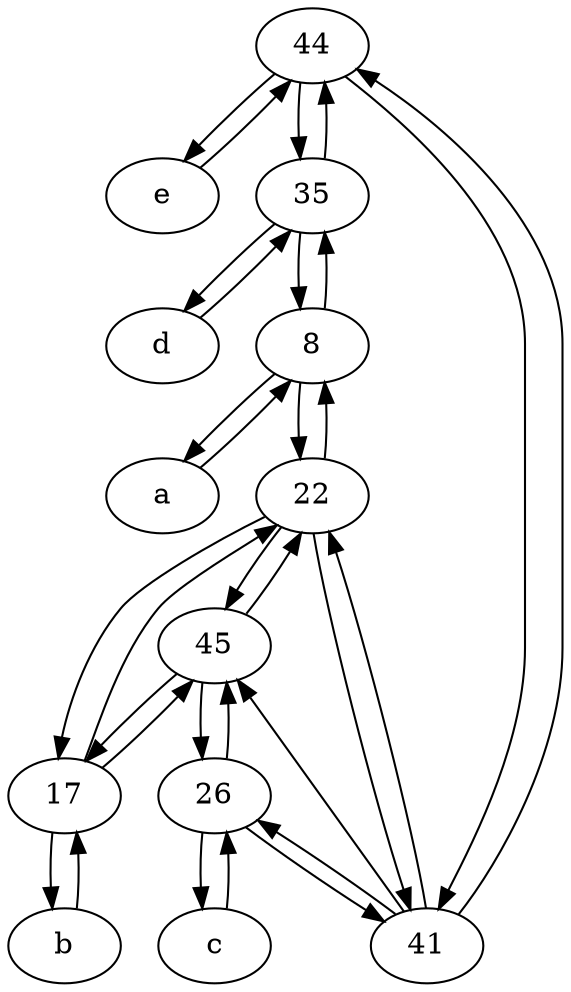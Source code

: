 digraph  {
	44;
	45;
	e [pos="30,50!"];
	a [pos="40,10!"];
	d [pos="20,30!"];
	17;
	22;
	c [pos="20,10!"];
	35;
	b [pos="50,20!"];
	26;
	8;
	41;
	35 -> d;
	26 -> 41;
	44 -> 35;
	26 -> 45;
	8 -> a;
	22 -> 17;
	44 -> e;
	22 -> 41;
	8 -> 35;
	b -> 17;
	41 -> 22;
	22 -> 45;
	45 -> 22;
	17 -> 22;
	c -> 26;
	a -> 8;
	44 -> 41;
	17 -> b;
	35 -> 44;
	41 -> 44;
	35 -> 8;
	41 -> 26;
	45 -> 26;
	e -> 44;
	8 -> 22;
	d -> 35;
	45 -> 17;
	26 -> c;
	41 -> 45;
	17 -> 45;
	22 -> 8;

	}
